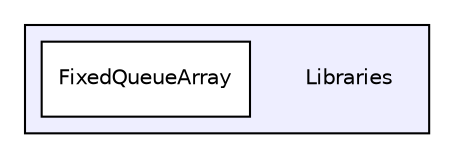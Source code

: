 digraph "Libraries/" {
  compound=true
  node [ fontsize="10", fontname="Helvetica"];
  edge [ labelfontsize="10", labelfontname="Helvetica"];
  subgraph clusterdir_6d2d5b60bd20db849a9486835a2715aa {
    graph [ bgcolor="#eeeeff", pencolor="black", label="" URL="dir_6d2d5b60bd20db849a9486835a2715aa.html"];
    dir_6d2d5b60bd20db849a9486835a2715aa [shape=plaintext label="Libraries"];
    dir_43f3596cb17ff58ea4752897a8bb28f6 [shape=box label="FixedQueueArray" color="black" fillcolor="white" style="filled" URL="dir_43f3596cb17ff58ea4752897a8bb28f6.html"];
  }
}
